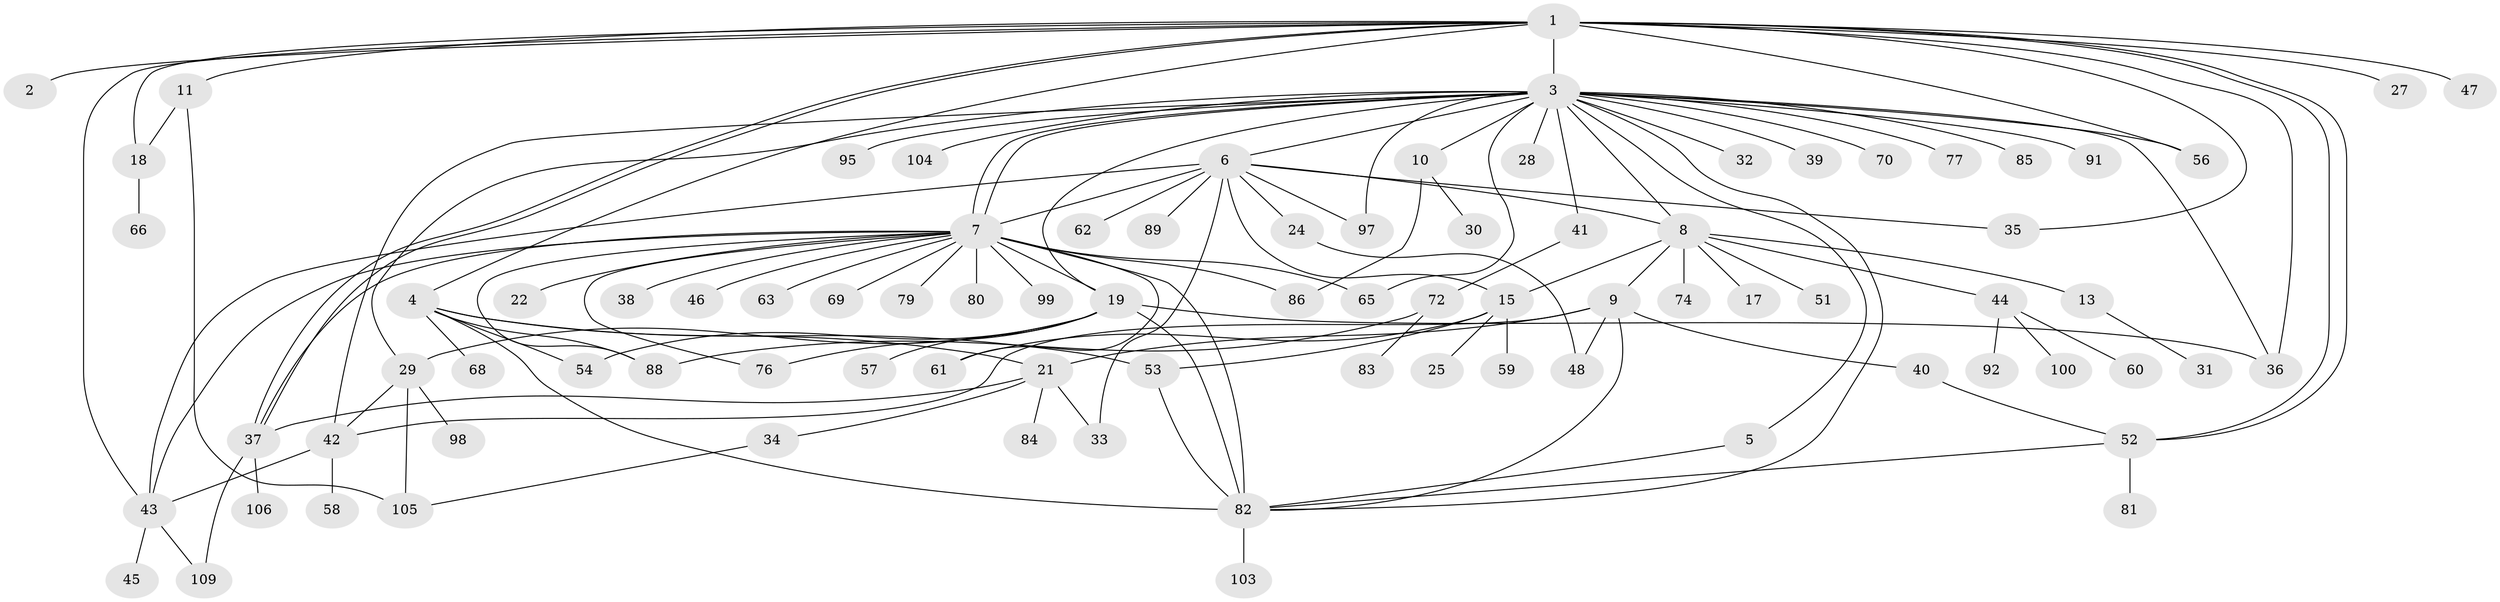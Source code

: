 // Generated by graph-tools (version 1.1) at 2025/51/02/27/25 19:51:54]
// undirected, 85 vertices, 127 edges
graph export_dot {
graph [start="1"]
  node [color=gray90,style=filled];
  1 [super="+75"];
  2;
  3 [super="+14"];
  4 [super="+108"];
  5;
  6 [super="+12"];
  7 [super="+23"];
  8 [super="+50"];
  9 [super="+16"];
  10;
  11 [super="+55"];
  13;
  15 [super="+20"];
  17;
  18;
  19 [super="+49"];
  21 [super="+26"];
  22;
  24 [super="+93"];
  25;
  27;
  28;
  29 [super="+67"];
  30;
  31;
  32;
  33;
  34 [super="+96"];
  35;
  36 [super="+78"];
  37 [super="+94"];
  38;
  39 [super="+71"];
  40;
  41;
  42 [super="+87"];
  43 [super="+64"];
  44;
  45;
  46;
  47;
  48;
  51;
  52 [super="+110"];
  53;
  54 [super="+73"];
  56;
  57;
  58;
  59;
  60;
  61 [super="+101"];
  62;
  63;
  65;
  66;
  68;
  69;
  70;
  72 [super="+102"];
  74;
  76;
  77;
  79;
  80;
  81;
  82 [super="+90"];
  83;
  84;
  85;
  86;
  88;
  89;
  91;
  92;
  95;
  97 [super="+107"];
  98;
  99;
  100;
  103;
  104;
  105;
  106;
  109;
  1 -- 2;
  1 -- 3;
  1 -- 4;
  1 -- 11;
  1 -- 18;
  1 -- 27;
  1 -- 35;
  1 -- 37;
  1 -- 37;
  1 -- 47;
  1 -- 52;
  1 -- 52;
  1 -- 56;
  1 -- 43;
  1 -- 36;
  3 -- 5;
  3 -- 6;
  3 -- 7;
  3 -- 7;
  3 -- 8;
  3 -- 10;
  3 -- 19;
  3 -- 28;
  3 -- 29;
  3 -- 32;
  3 -- 39;
  3 -- 41;
  3 -- 42;
  3 -- 56;
  3 -- 70;
  3 -- 77;
  3 -- 85;
  3 -- 91;
  3 -- 95;
  3 -- 97;
  3 -- 104;
  3 -- 65;
  3 -- 82;
  3 -- 36;
  4 -- 21;
  4 -- 53;
  4 -- 68;
  4 -- 82;
  4 -- 88;
  4 -- 54;
  5 -- 82;
  6 -- 7 [weight=2];
  6 -- 43;
  6 -- 33;
  6 -- 35;
  6 -- 8;
  6 -- 24;
  6 -- 89;
  6 -- 62;
  6 -- 15;
  6 -- 97;
  7 -- 19 [weight=3];
  7 -- 22;
  7 -- 37;
  7 -- 43;
  7 -- 61;
  7 -- 63;
  7 -- 65 [weight=2];
  7 -- 69;
  7 -- 76;
  7 -- 79;
  7 -- 99;
  7 -- 38;
  7 -- 46;
  7 -- 80;
  7 -- 86;
  7 -- 88;
  7 -- 82 [weight=2];
  8 -- 9;
  8 -- 13;
  8 -- 15;
  8 -- 17;
  8 -- 44;
  8 -- 51;
  8 -- 74 [weight=2];
  9 -- 40;
  9 -- 42;
  9 -- 48;
  9 -- 82;
  9 -- 21;
  10 -- 30;
  10 -- 86;
  11 -- 18;
  11 -- 105;
  13 -- 31;
  15 -- 25;
  15 -- 53;
  15 -- 59;
  15 -- 61;
  18 -- 66;
  19 -- 29;
  19 -- 36;
  19 -- 54;
  19 -- 57;
  19 -- 76;
  19 -- 82;
  21 -- 33;
  21 -- 34;
  21 -- 84;
  21 -- 37;
  24 -- 48;
  29 -- 42;
  29 -- 98;
  29 -- 105;
  34 -- 105;
  37 -- 109;
  37 -- 106;
  40 -- 52;
  41 -- 72;
  42 -- 58;
  42 -- 43;
  43 -- 45;
  43 -- 109;
  44 -- 60;
  44 -- 92;
  44 -- 100;
  52 -- 81;
  52 -- 82;
  53 -- 82;
  72 -- 83;
  72 -- 88;
  82 -- 103;
}
